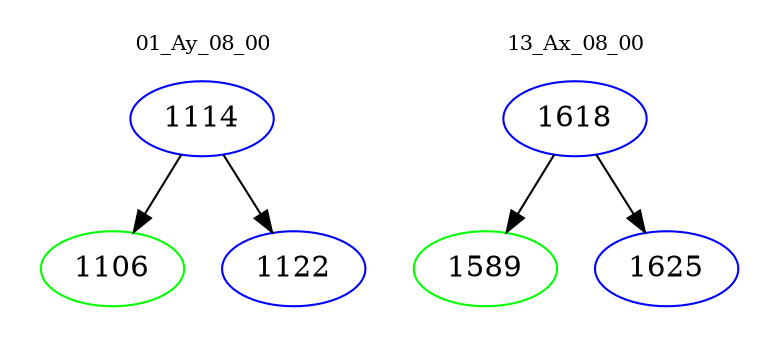 digraph{
subgraph cluster_0 {
color = white
label = "01_Ay_08_00";
fontsize=10;
T0_1114 [label="1114", color="blue"]
T0_1114 -> T0_1106 [color="black"]
T0_1106 [label="1106", color="green"]
T0_1114 -> T0_1122 [color="black"]
T0_1122 [label="1122", color="blue"]
}
subgraph cluster_1 {
color = white
label = "13_Ax_08_00";
fontsize=10;
T1_1618 [label="1618", color="blue"]
T1_1618 -> T1_1589 [color="black"]
T1_1589 [label="1589", color="green"]
T1_1618 -> T1_1625 [color="black"]
T1_1625 [label="1625", color="blue"]
}
}
